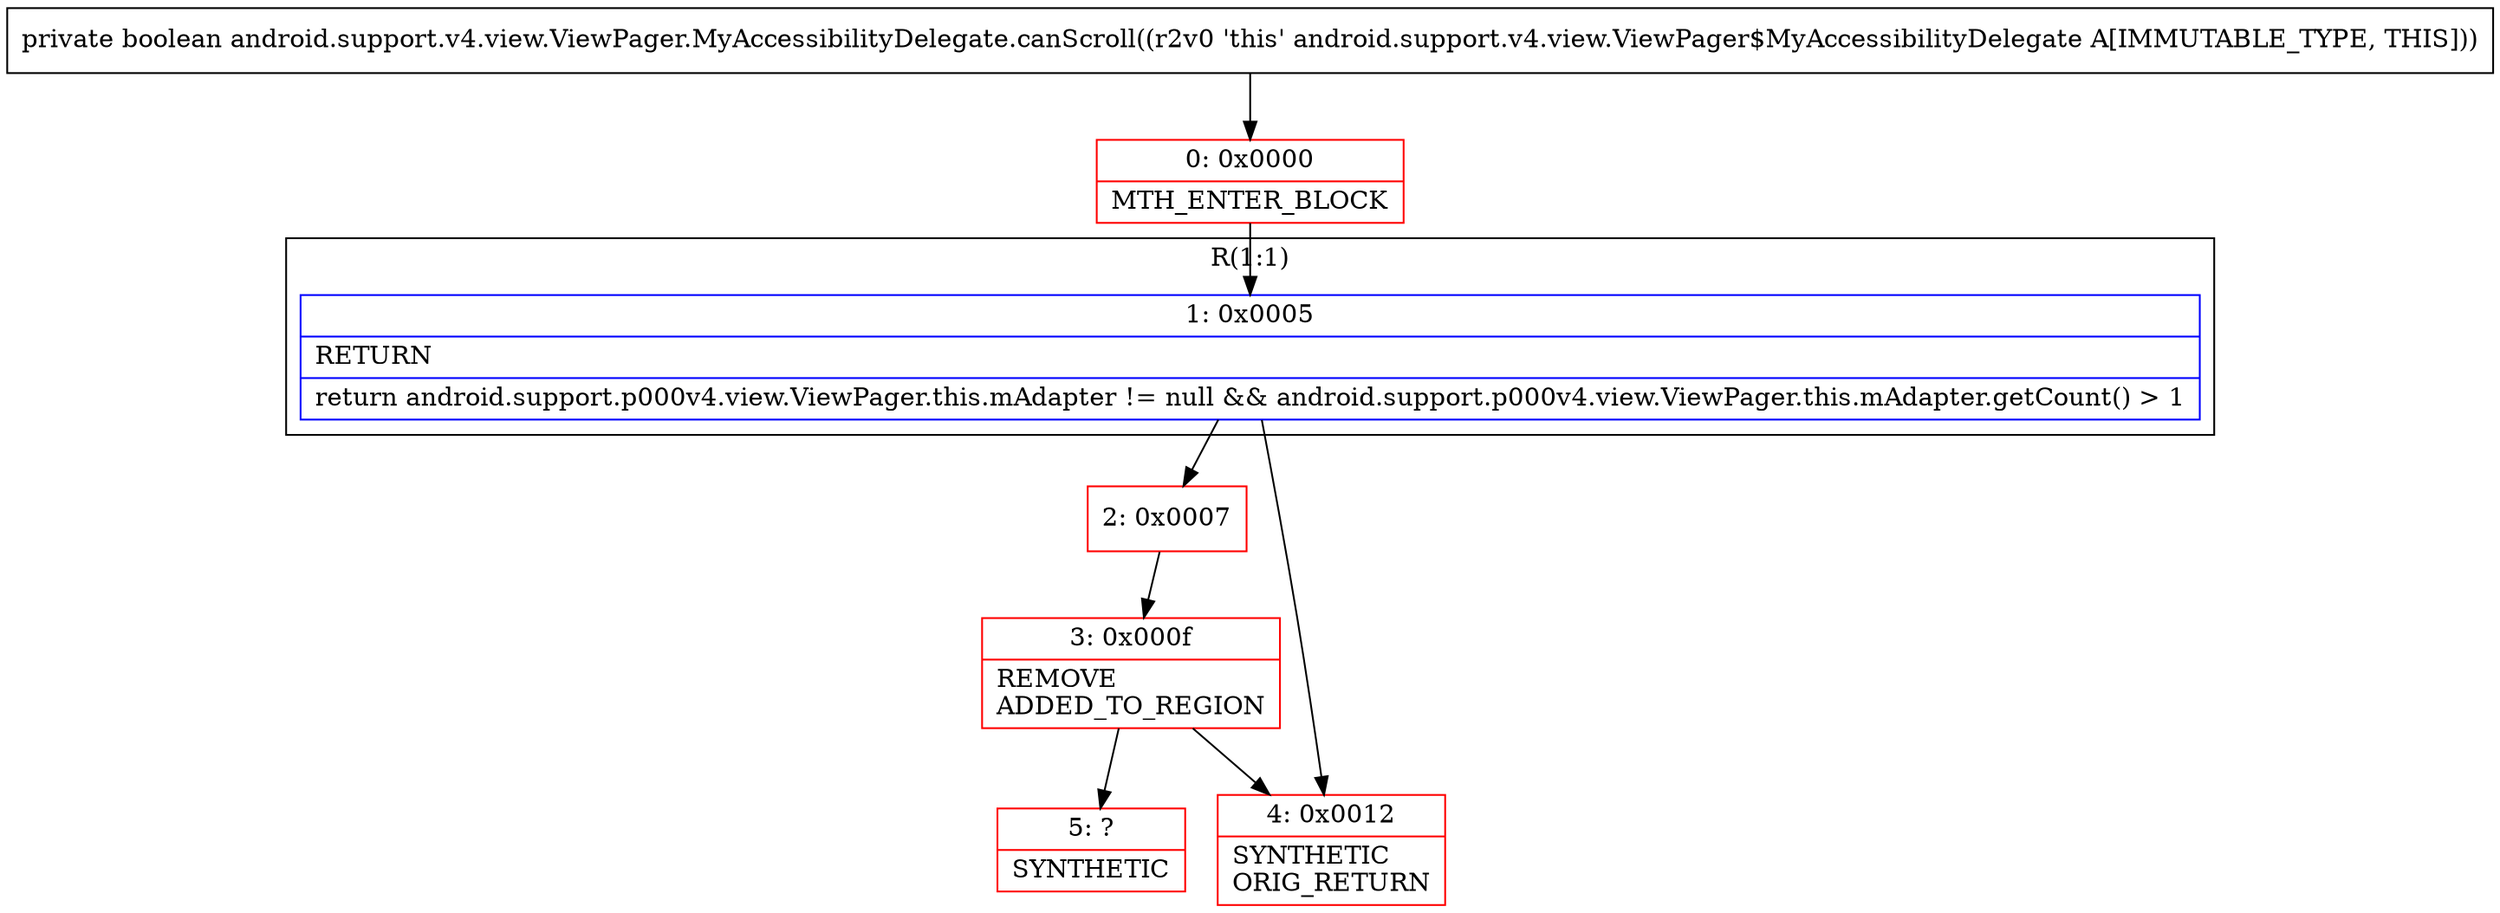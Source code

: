 digraph "CFG forandroid.support.v4.view.ViewPager.MyAccessibilityDelegate.canScroll()Z" {
subgraph cluster_Region_1987002951 {
label = "R(1:1)";
node [shape=record,color=blue];
Node_1 [shape=record,label="{1\:\ 0x0005|RETURN\l|return android.support.p000v4.view.ViewPager.this.mAdapter != null && android.support.p000v4.view.ViewPager.this.mAdapter.getCount() \> 1\l}"];
}
Node_0 [shape=record,color=red,label="{0\:\ 0x0000|MTH_ENTER_BLOCK\l}"];
Node_2 [shape=record,color=red,label="{2\:\ 0x0007}"];
Node_3 [shape=record,color=red,label="{3\:\ 0x000f|REMOVE\lADDED_TO_REGION\l}"];
Node_4 [shape=record,color=red,label="{4\:\ 0x0012|SYNTHETIC\lORIG_RETURN\l}"];
Node_5 [shape=record,color=red,label="{5\:\ ?|SYNTHETIC\l}"];
MethodNode[shape=record,label="{private boolean android.support.v4.view.ViewPager.MyAccessibilityDelegate.canScroll((r2v0 'this' android.support.v4.view.ViewPager$MyAccessibilityDelegate A[IMMUTABLE_TYPE, THIS])) }"];
MethodNode -> Node_0;
Node_1 -> Node_2;
Node_1 -> Node_4;
Node_0 -> Node_1;
Node_2 -> Node_3;
Node_3 -> Node_4;
Node_3 -> Node_5;
}


